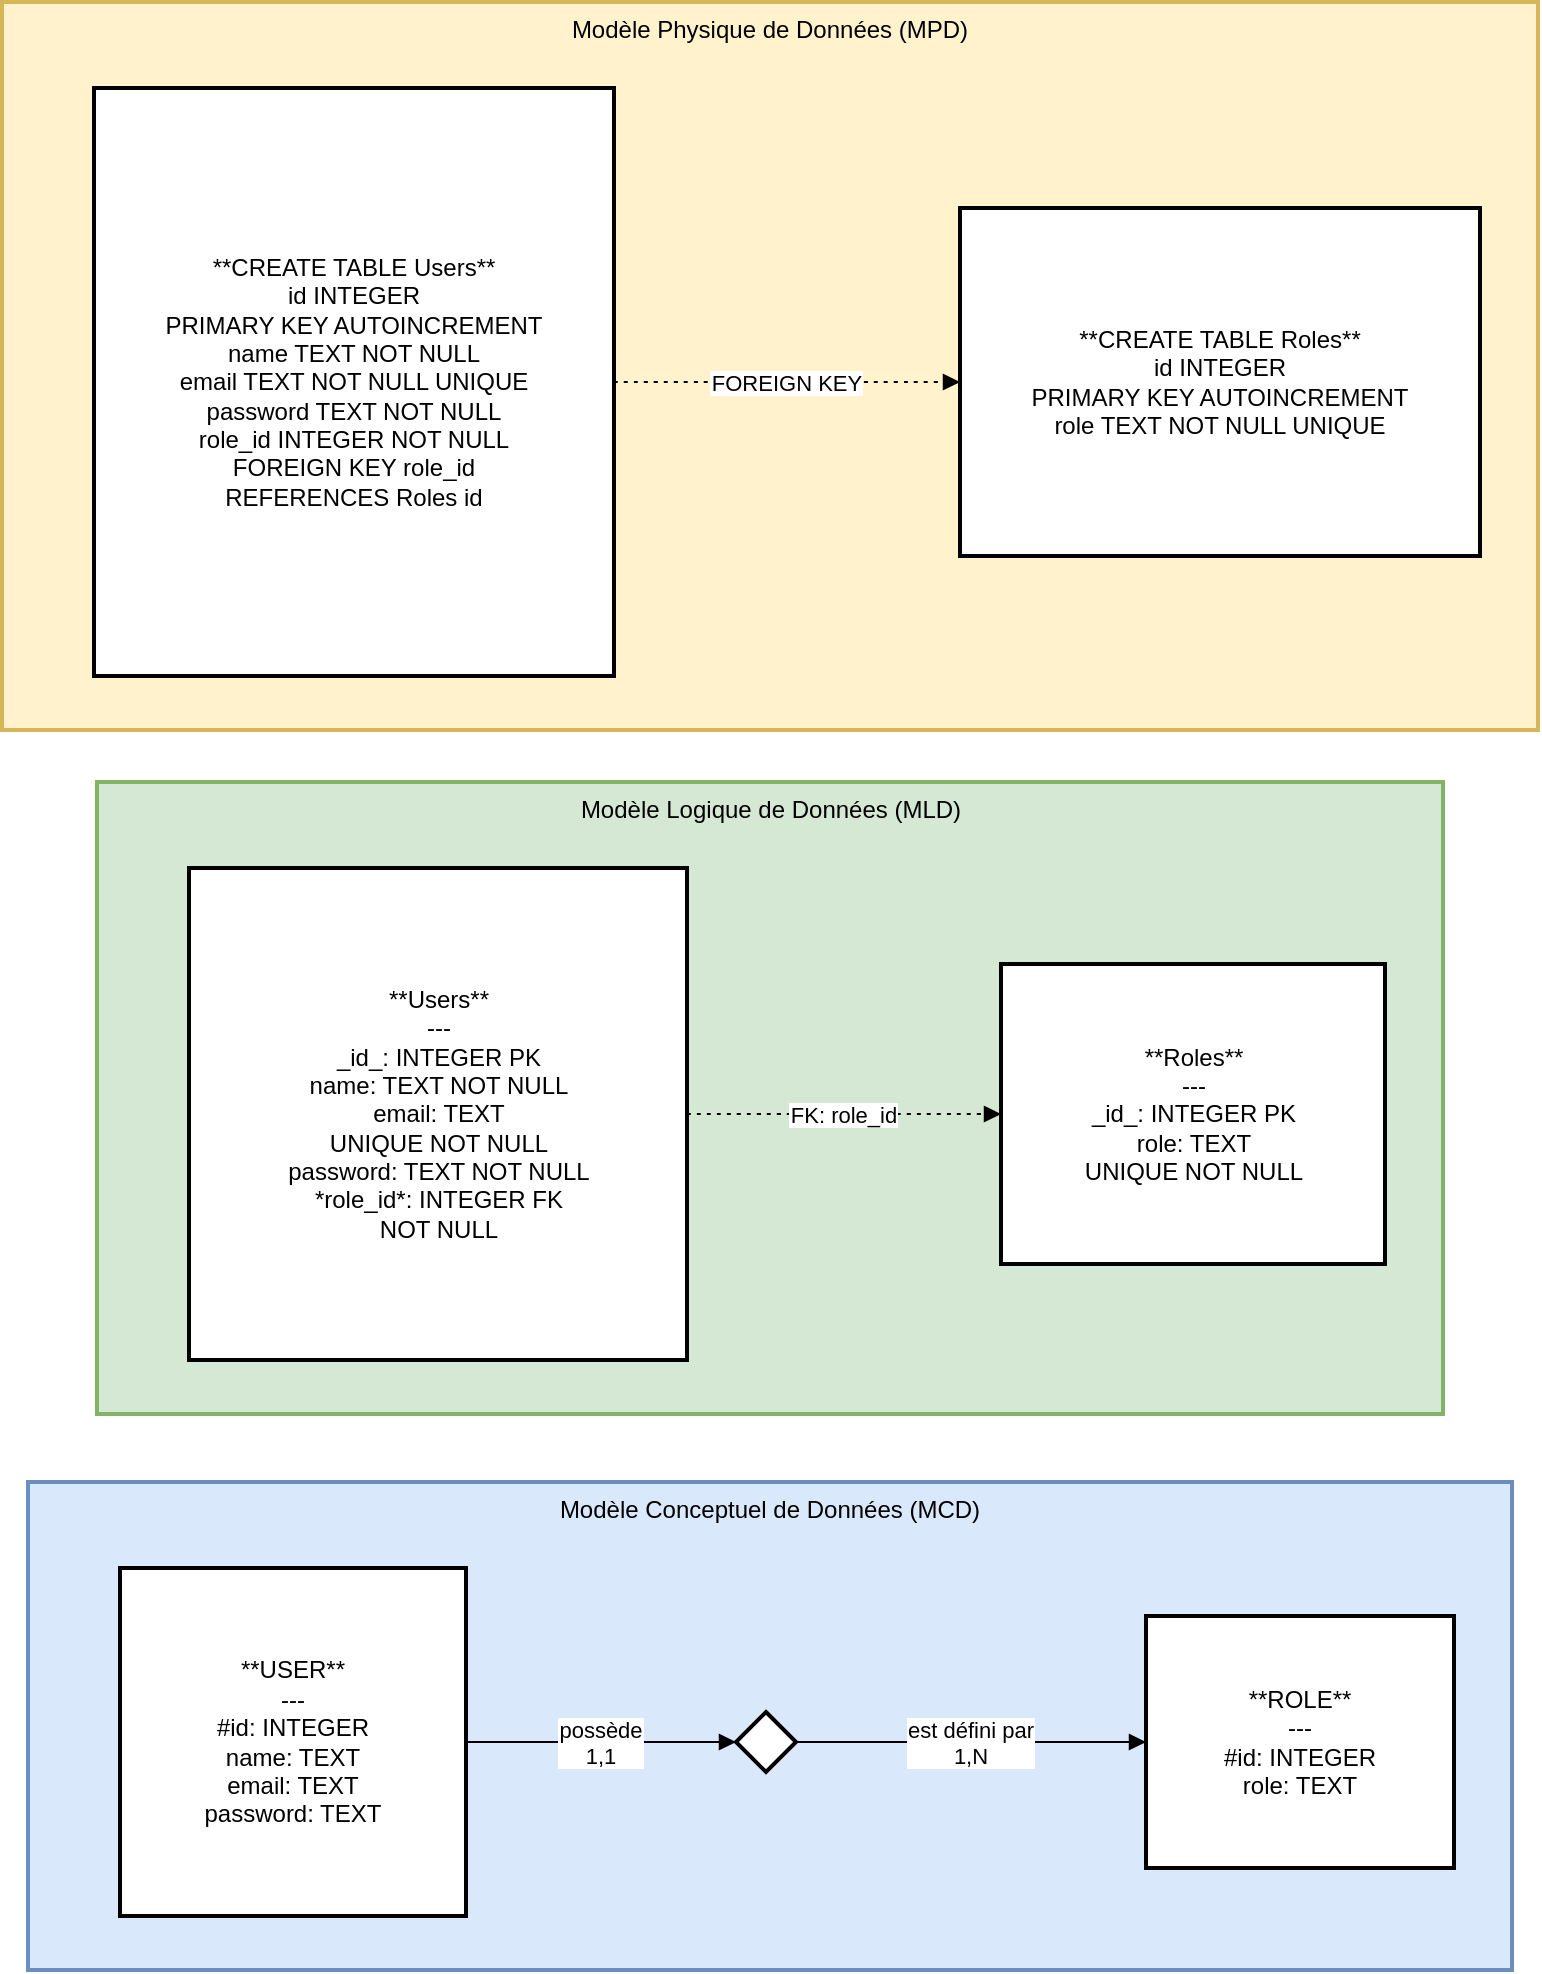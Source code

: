 <mxfile version="28.2.3">
  <diagram name="Page-1" id="ypEckJAm-0IAHakVP618">
    <mxGraphModel dx="2066" dy="751" grid="1" gridSize="10" guides="1" tooltips="1" connect="1" arrows="1" fold="1" page="1" pageScale="1" pageWidth="827" pageHeight="1169" math="0" shadow="0">
      <root>
        <mxCell id="0" />
        <mxCell id="1" parent="0" />
        <mxCell id="39ft0bdBzwlfVtkynzL--53" value="Modèle Physique de Données (MPD)" style="whiteSpace=wrap;strokeWidth=2;verticalAlign=top;fillColor=#fff2cc;strokeColor=#d6b656;" vertex="1" parent="1">
          <mxGeometry x="20" y="110" width="768" height="364" as="geometry" />
        </mxCell>
        <mxCell id="39ft0bdBzwlfVtkynzL--54" value="**CREATE TABLE Roles**&#xa;id INTEGER&#xa;PRIMARY KEY AUTOINCREMENT&#xa;role TEXT NOT NULL UNIQUE" style="whiteSpace=wrap;strokeWidth=2;" vertex="1" parent="39ft0bdBzwlfVtkynzL--53">
          <mxGeometry x="479" y="103" width="260" height="174" as="geometry" />
        </mxCell>
        <mxCell id="39ft0bdBzwlfVtkynzL--55" value="**CREATE TABLE Users**&#xa;id INTEGER&#xa;PRIMARY KEY AUTOINCREMENT&#xa;name TEXT NOT NULL&#xa;email TEXT NOT NULL UNIQUE&#xa;password TEXT NOT NULL&#xa;role_id INTEGER NOT NULL&#xa;FOREIGN KEY role_id&#xa;REFERENCES Roles id" style="whiteSpace=wrap;strokeWidth=2;" vertex="1" parent="39ft0bdBzwlfVtkynzL--53">
          <mxGeometry x="46" y="43" width="260" height="294" as="geometry" />
        </mxCell>
        <mxCell id="39ft0bdBzwlfVtkynzL--56" value="FOREIGN KEY" style="curved=1;dashed=1;dashPattern=2 3;startArrow=none;endArrow=block;exitX=1;exitY=0.5;entryX=0;entryY=0.5;rounded=0;" edge="1" parent="39ft0bdBzwlfVtkynzL--53" source="39ft0bdBzwlfVtkynzL--55" target="39ft0bdBzwlfVtkynzL--54">
          <mxGeometry relative="1" as="geometry">
            <Array as="points" />
          </mxGeometry>
        </mxCell>
        <mxCell id="39ft0bdBzwlfVtkynzL--57" value="Modèle Logique de Données (MLD)" style="whiteSpace=wrap;strokeWidth=2;verticalAlign=top;fillColor=#d5e8d4;strokeColor=#82b366;" vertex="1" parent="1">
          <mxGeometry x="67.5" y="500" width="673" height="316" as="geometry" />
        </mxCell>
        <mxCell id="39ft0bdBzwlfVtkynzL--58" value="**Roles**&#xa;---&#xa;_id_: INTEGER PK&#xa;role: TEXT&#xa;UNIQUE NOT NULL" style="whiteSpace=wrap;strokeWidth=2;" vertex="1" parent="39ft0bdBzwlfVtkynzL--57">
          <mxGeometry x="452" y="91" width="192" height="150" as="geometry" />
        </mxCell>
        <mxCell id="39ft0bdBzwlfVtkynzL--59" value="**Users**&#xa;---&#xa;_id_: INTEGER PK&#xa;name: TEXT NOT NULL&#xa;email: TEXT&#xa;UNIQUE NOT NULL&#xa;password: TEXT NOT NULL&#xa;*role_id*: INTEGER FK&#xa;NOT NULL" style="whiteSpace=wrap;strokeWidth=2;" vertex="1" parent="39ft0bdBzwlfVtkynzL--57">
          <mxGeometry x="46" y="43" width="249" height="246" as="geometry" />
        </mxCell>
        <mxCell id="39ft0bdBzwlfVtkynzL--60" value="FK: role_id" style="curved=1;dashed=1;dashPattern=2 3;startArrow=none;endArrow=block;exitX=1;exitY=0.5;entryX=0;entryY=0.5;rounded=0;" edge="1" parent="39ft0bdBzwlfVtkynzL--57" source="39ft0bdBzwlfVtkynzL--59" target="39ft0bdBzwlfVtkynzL--58">
          <mxGeometry relative="1" as="geometry">
            <Array as="points" />
          </mxGeometry>
        </mxCell>
        <mxCell id="39ft0bdBzwlfVtkynzL--61" value="Modèle Conceptuel de Données (MCD)" style="whiteSpace=wrap;strokeWidth=2;verticalAlign=top;fillColor=#dae8fc;strokeColor=#6c8ebf;" vertex="1" parent="1">
          <mxGeometry x="33" y="850" width="742" height="244" as="geometry" />
        </mxCell>
        <mxCell id="39ft0bdBzwlfVtkynzL--62" value="**ROLE**&#xa;---&#xa;#id: INTEGER&#xa;role: TEXT" style="whiteSpace=wrap;strokeWidth=2;" vertex="1" parent="39ft0bdBzwlfVtkynzL--61">
          <mxGeometry x="559" y="67" width="154" height="126" as="geometry" />
        </mxCell>
        <mxCell id="39ft0bdBzwlfVtkynzL--63" value="**USER**&#xa;---&#xa;#id: INTEGER&#xa;name: TEXT&#xa;email: TEXT&#xa;password: TEXT" style="whiteSpace=wrap;strokeWidth=2;" vertex="1" parent="39ft0bdBzwlfVtkynzL--61">
          <mxGeometry x="46" y="43" width="173" height="174" as="geometry" />
        </mxCell>
        <mxCell id="39ft0bdBzwlfVtkynzL--64" value="" style="rhombus;strokeWidth=2;whiteSpace=wrap;" vertex="1" parent="39ft0bdBzwlfVtkynzL--61">
          <mxGeometry x="354" y="115" width="30" height="30" as="geometry" />
        </mxCell>
        <mxCell id="39ft0bdBzwlfVtkynzL--65" value="possède&#xa;1,1" style="curved=1;startArrow=none;endArrow=block;exitX=0.99;exitY=0.5;entryX=0;entryY=0.5;rounded=0;" edge="1" parent="39ft0bdBzwlfVtkynzL--61" source="39ft0bdBzwlfVtkynzL--63" target="39ft0bdBzwlfVtkynzL--64">
          <mxGeometry relative="1" as="geometry">
            <Array as="points" />
          </mxGeometry>
        </mxCell>
        <mxCell id="39ft0bdBzwlfVtkynzL--66" value="est défini par&#xa;1,N" style="curved=1;startArrow=none;endArrow=block;exitX=1;exitY=0.5;entryX=0;entryY=0.5;rounded=0;" edge="1" parent="39ft0bdBzwlfVtkynzL--61" source="39ft0bdBzwlfVtkynzL--64" target="39ft0bdBzwlfVtkynzL--62">
          <mxGeometry relative="1" as="geometry">
            <Array as="points" />
          </mxGeometry>
        </mxCell>
      </root>
    </mxGraphModel>
  </diagram>
</mxfile>
